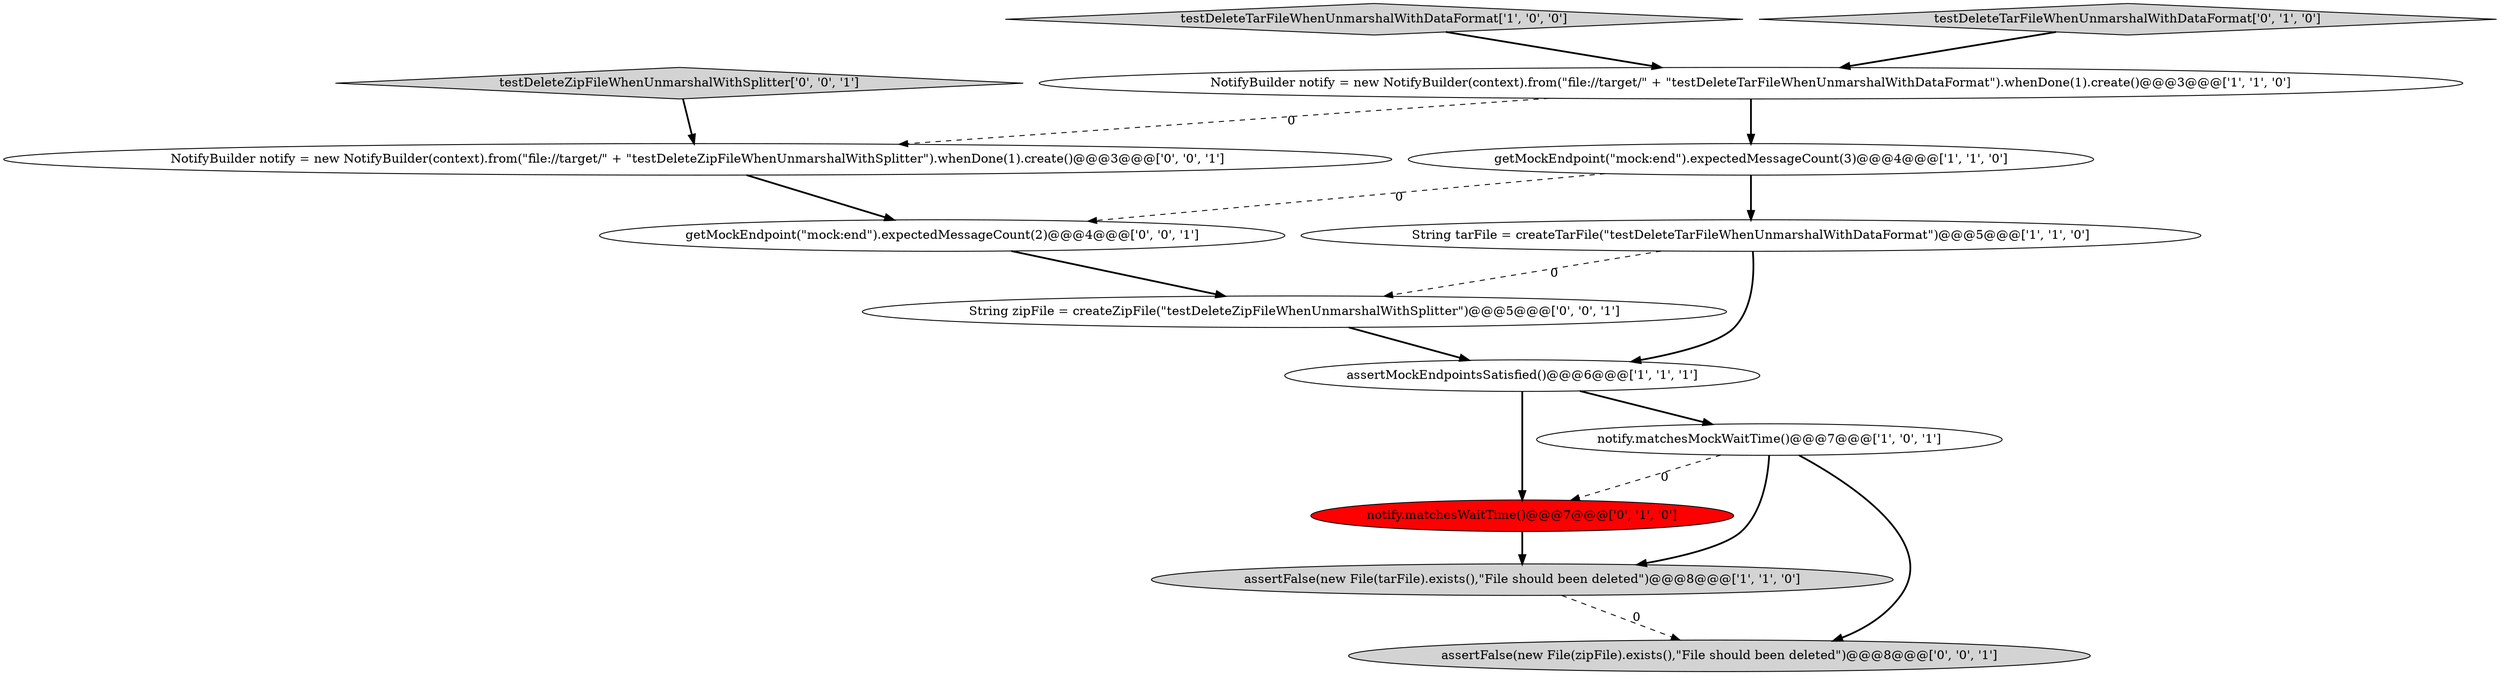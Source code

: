 digraph {
13 [style = filled, label = "assertFalse(new File(zipFile).exists(),\"File should been deleted\")@@@8@@@['0', '0', '1']", fillcolor = lightgray, shape = ellipse image = "AAA0AAABBB3BBB"];
4 [style = filled, label = "notify.matchesMockWaitTime()@@@7@@@['1', '0', '1']", fillcolor = white, shape = ellipse image = "AAA0AAABBB1BBB"];
0 [style = filled, label = "assertMockEndpointsSatisfied()@@@6@@@['1', '1', '1']", fillcolor = white, shape = ellipse image = "AAA0AAABBB1BBB"];
8 [style = filled, label = "notify.matchesWaitTime()@@@7@@@['0', '1', '0']", fillcolor = red, shape = ellipse image = "AAA1AAABBB2BBB"];
2 [style = filled, label = "String tarFile = createTarFile(\"testDeleteTarFileWhenUnmarshalWithDataFormat\")@@@5@@@['1', '1', '0']", fillcolor = white, shape = ellipse image = "AAA0AAABBB1BBB"];
11 [style = filled, label = "getMockEndpoint(\"mock:end\").expectedMessageCount(2)@@@4@@@['0', '0', '1']", fillcolor = white, shape = ellipse image = "AAA0AAABBB3BBB"];
3 [style = filled, label = "assertFalse(new File(tarFile).exists(),\"File should been deleted\")@@@8@@@['1', '1', '0']", fillcolor = lightgray, shape = ellipse image = "AAA0AAABBB1BBB"];
10 [style = filled, label = "testDeleteZipFileWhenUnmarshalWithSplitter['0', '0', '1']", fillcolor = lightgray, shape = diamond image = "AAA0AAABBB3BBB"];
5 [style = filled, label = "getMockEndpoint(\"mock:end\").expectedMessageCount(3)@@@4@@@['1', '1', '0']", fillcolor = white, shape = ellipse image = "AAA0AAABBB1BBB"];
1 [style = filled, label = "testDeleteTarFileWhenUnmarshalWithDataFormat['1', '0', '0']", fillcolor = lightgray, shape = diamond image = "AAA0AAABBB1BBB"];
12 [style = filled, label = "String zipFile = createZipFile(\"testDeleteZipFileWhenUnmarshalWithSplitter\")@@@5@@@['0', '0', '1']", fillcolor = white, shape = ellipse image = "AAA0AAABBB3BBB"];
6 [style = filled, label = "NotifyBuilder notify = new NotifyBuilder(context).from(\"file://target/\" + \"testDeleteTarFileWhenUnmarshalWithDataFormat\").whenDone(1).create()@@@3@@@['1', '1', '0']", fillcolor = white, shape = ellipse image = "AAA0AAABBB1BBB"];
9 [style = filled, label = "NotifyBuilder notify = new NotifyBuilder(context).from(\"file://target/\" + \"testDeleteZipFileWhenUnmarshalWithSplitter\").whenDone(1).create()@@@3@@@['0', '0', '1']", fillcolor = white, shape = ellipse image = "AAA0AAABBB3BBB"];
7 [style = filled, label = "testDeleteTarFileWhenUnmarshalWithDataFormat['0', '1', '0']", fillcolor = lightgray, shape = diamond image = "AAA0AAABBB2BBB"];
4->3 [style = bold, label=""];
6->5 [style = bold, label=""];
5->2 [style = bold, label=""];
4->13 [style = bold, label=""];
2->0 [style = bold, label=""];
1->6 [style = bold, label=""];
11->12 [style = bold, label=""];
10->9 [style = bold, label=""];
4->8 [style = dashed, label="0"];
9->11 [style = bold, label=""];
6->9 [style = dashed, label="0"];
5->11 [style = dashed, label="0"];
2->12 [style = dashed, label="0"];
3->13 [style = dashed, label="0"];
0->4 [style = bold, label=""];
12->0 [style = bold, label=""];
7->6 [style = bold, label=""];
0->8 [style = bold, label=""];
8->3 [style = bold, label=""];
}
